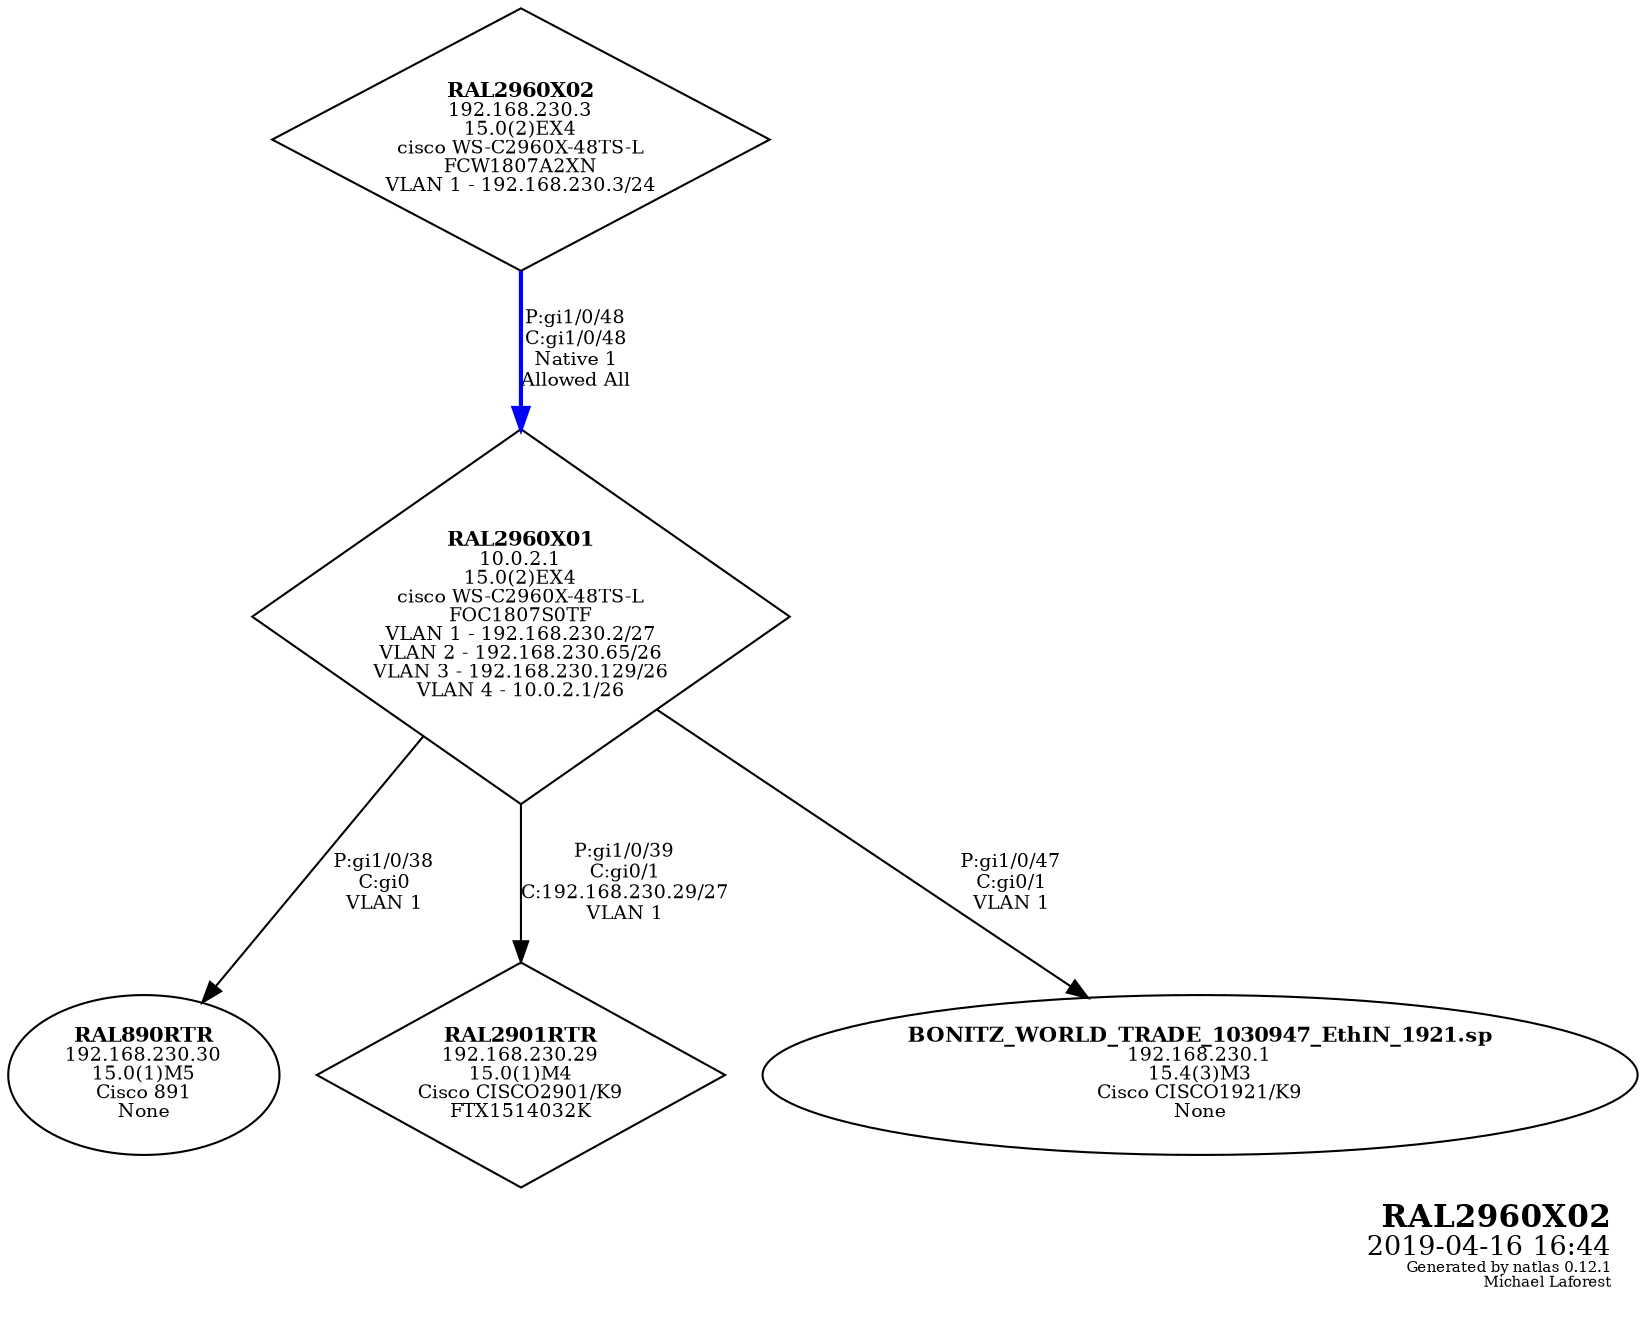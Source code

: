 graph G {
	graph [bb="0,0,695.93,624",
		fontsize=10,
		label=<<table border="0"><tr><td balign="right"><font point-size="15"><b>RAL2960X02</b></font><br /><font point-size="13">2019-04-16 16:44</font><br /><font point-size="7">Generated by natlas 0.12.1<br />Michael Laforest</font><br /></td></tr></table>>,
		labeljust=r,
		labelloc=b,
		lheight=0.69,
		lp="635.43,29",
		lwidth=1.46
	];
	node [fontsize=9,
		label="\N"
	];
	edge [fontsize=9,
		labeljust=l
	];
	RAL2960X02	 [height=1.75,
		label=<<font point-size="10"><b>RAL2960X02</b></font><br />192.168.230.3<br />15.0(2)EX4<br />cisco WS-C2960X-48TS-L<br />FCW1807A2XN<br />VLAN 1 - 192.168.230.3/24<br />>,
		peripheries=1,
		pos="223.74,561",
		shape=diamond,
		style=solid,
		width=3.3056];
	RAL2960X01	 [height=2.5,
		label=<<font point-size="10"><b>RAL2960X01</b></font><br />10.0.2.1<br />15.0(2)EX4<br />cisco WS-C2960X-48TS-L<br />FOC1807S0TF<br />VLAN 1 - 192.168.230.2/27<br />VLAN 2 - 192.168.230.65/26<br />VLAN 3 - 192.168.230.129/26<br />VLAN 4 - 10.0.2.1/26<br />>,
		peripheries=1,
		pos="223.74,332",
		shape=diamond,
		style=solid,
		width=3.5556];
	RAL2960X02 -- RAL2960X01	 [color=blue,
		dir=forward,
		label="P:gi1/0/48\nC:gi1/0/48\nNative 1\nAllowed All",
		lp="246.24,460",
		pos="e,223.74,422.4 223.74,497.82 223.74,477.61 223.74,454.72 223.74,432.53",
		style=bold];
	RAL890RTR	 [height=1.0607,
		label=<<font point-size="10"><b>RAL890RTR</b></font><br />192.168.230.30<br />15.0(1)M5<br />Cisco 891<br />None<br />>,
		peripheries=1,
		pos="53.74,112",
		shape=ellipse,
		style=solid,
		width=1.4928];
	RAL2960X01 -- RAL890RTR	 [color=black,
		dir=forward,
		label="P:gi1/0/38\nC:gi0\nVLAN 1",
		lp="157.24,204",
		pos="e,79.731,145.63 178.63,273.62 149.52,235.95 112.34,187.84 86.143,153.93",
		style=solid];
	RAL2901RTR	 [height=1.5,
		label=<<font point-size="10"><b>RAL2901RTR</b></font><br />192.168.230.29<br />15.0(1)M4<br />Cisco CISCO2901/K9<br />FTX1514032K<br />>,
		peripheries=1,
		pos="223.74,112",
		shape=diamond,
		style=solid,
		width=2.7222];
	RAL2960X01 -- RAL2901RTR	 [color=black,
		dir=forward,
		label="P:gi1/0/39\nC:gi0/1\nC:192.168.230.29/27\nVLAN 1",
		lp="261.74,204",
		pos="e,223.74,166.02 223.74,241.88 223.74,219.85 223.74,196.73 223.74,176.19",
		style=solid];
	"BONITZ_WORLD_TRADE_1030947_EthIN_1921.sp"	 [height=1.0607,
		label=<<font point-size="10"><b>BONITZ_WORLD_TRADE_1030947_EthIN_1921.sp</b></font><br />192.168.230.1<br />15.4(3)M3<br />Cisco CISCO1921/K9<br />None<br />>,
		peripheries=1,
		pos="517.74,112",
		shape=ellipse,
		style=solid,
		width=4.9497];
	RAL2960X01 -- "BONITZ_WORLD_TRADE_1030947_EthIN_1921.sp"	 [color=black,
		dir=forward,
		label="P:gi1/0/47\nC:gi0/1\nVLAN 1",
		lp="433.24,204",
		pos="e,468.6,148.77 286.09,285.34 337.66,246.75 410.32,192.38 460.45,154.87",
		style=solid];
}
